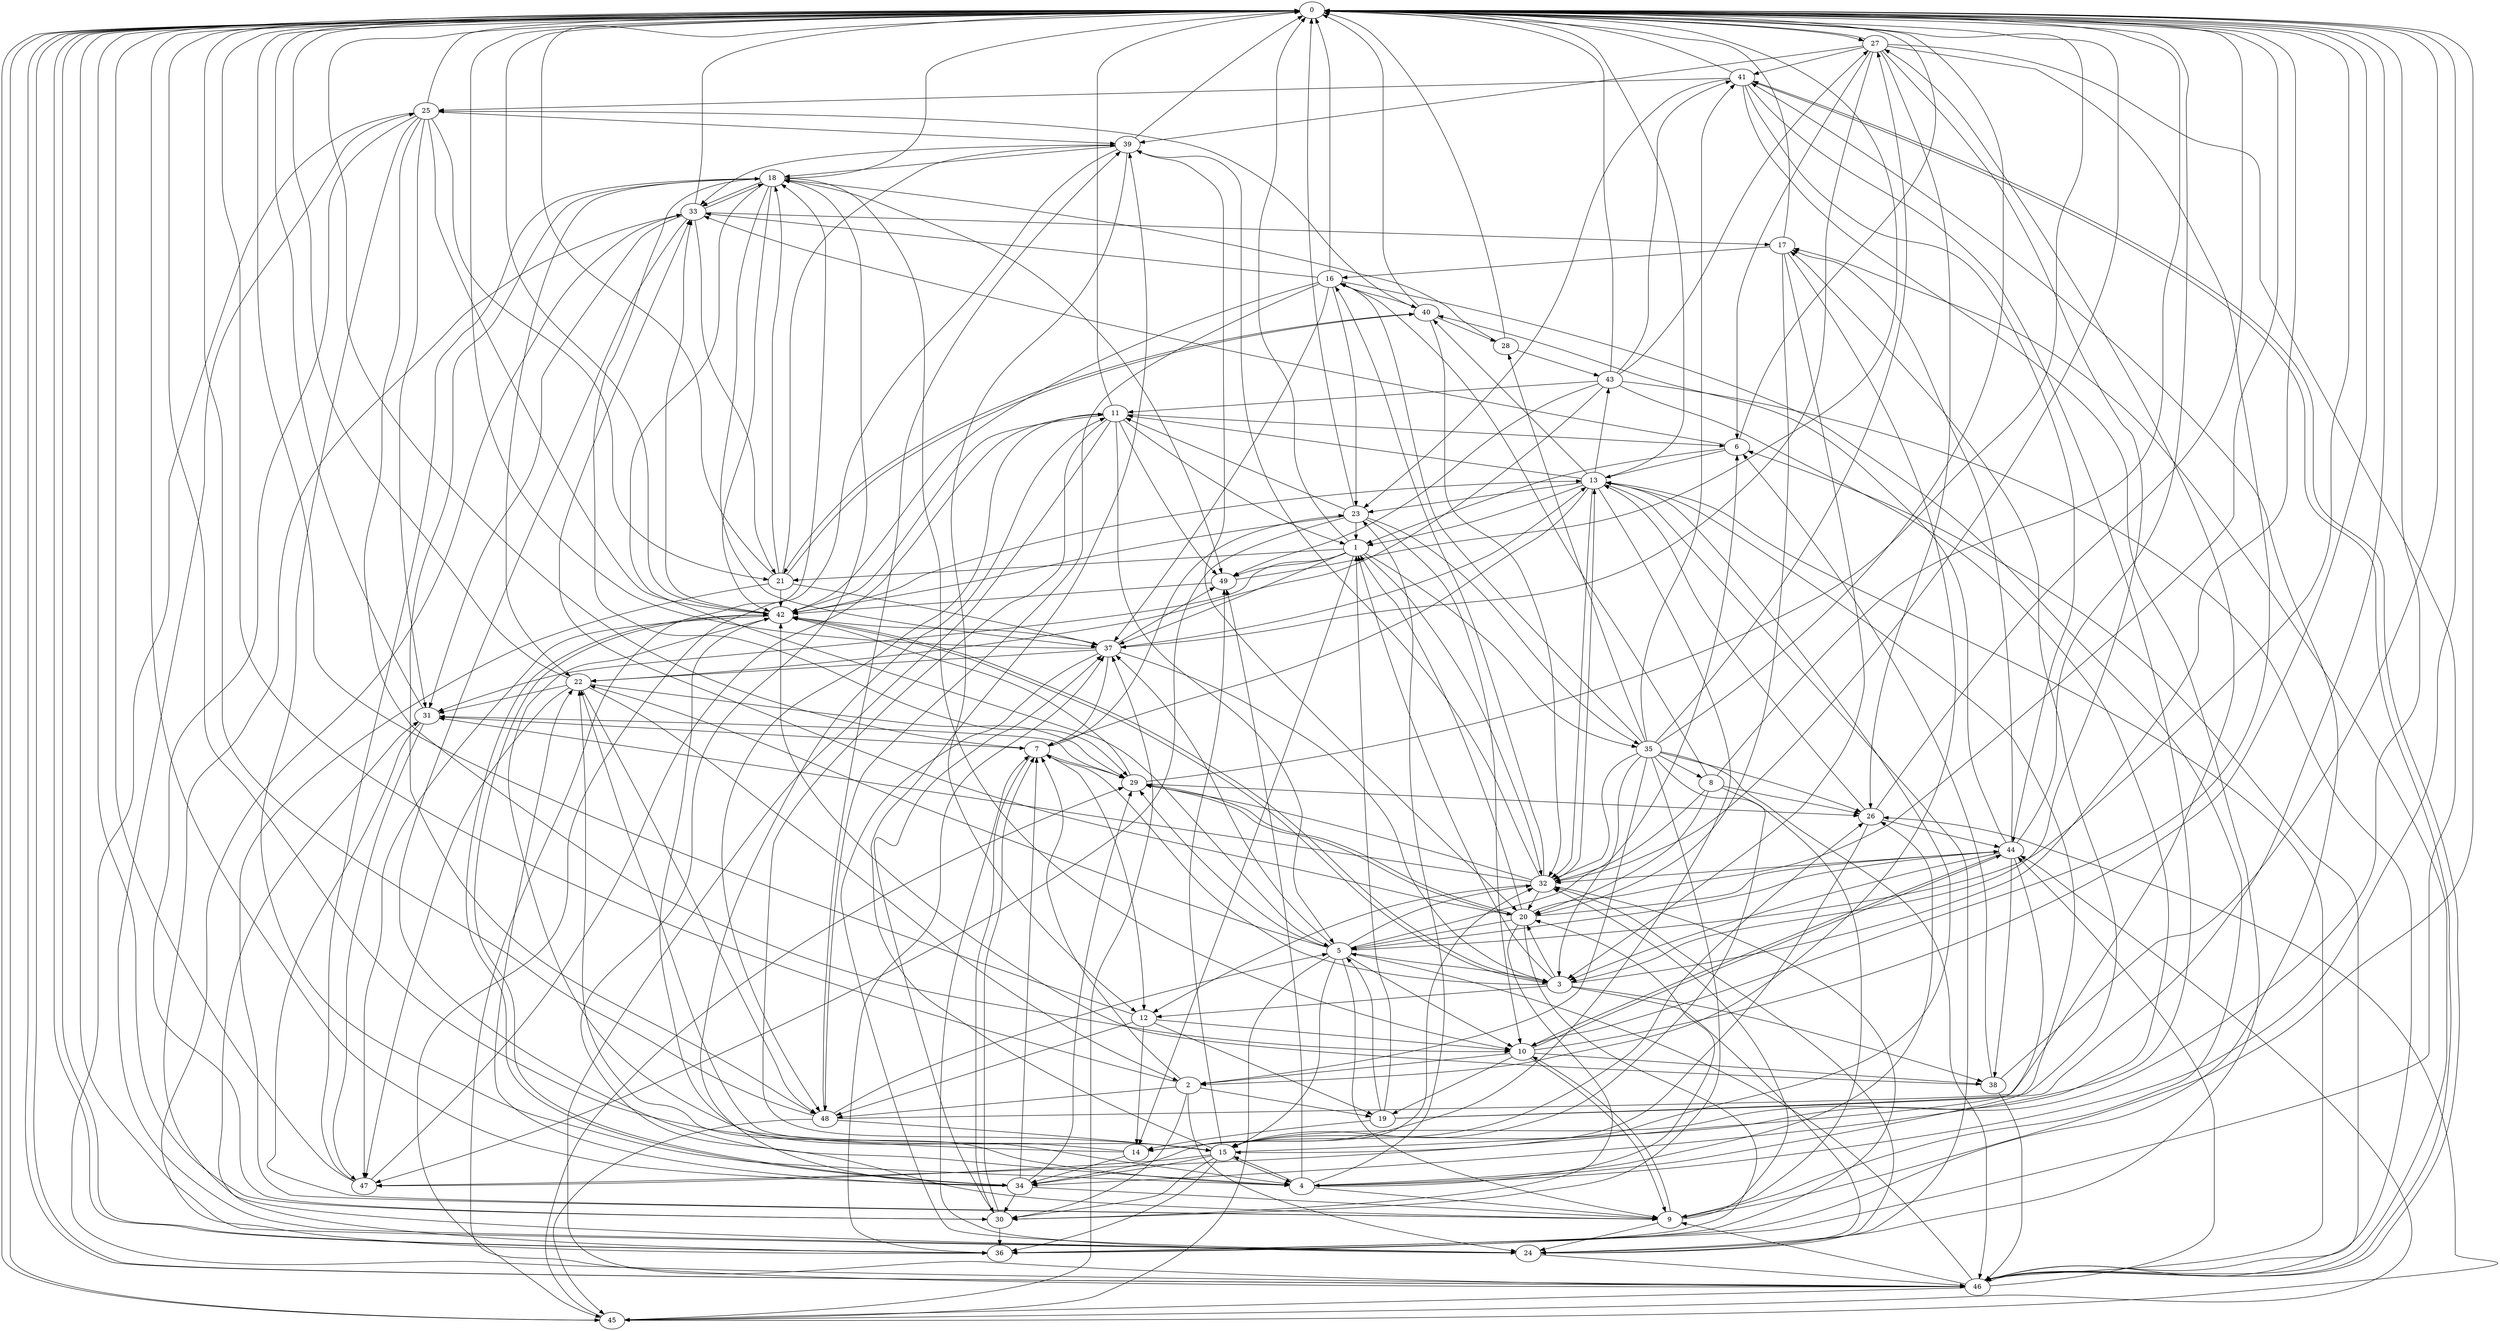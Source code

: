 strict digraph "" {
	0	 [component_delay=3];
	27	 [component_delay=3];
	0 -> 27	 [wire_delay=1];
	36	 [component_delay=3];
	0 -> 36	 [wire_delay=1];
	45	 [component_delay=3];
	0 -> 45	 [wire_delay=1];
	46	 [component_delay=3];
	0 -> 46	 [wire_delay=1];
	1	 [component_delay=3];
	1 -> 0	 [wire_delay=1];
	14	 [component_delay=3];
	1 -> 14	 [wire_delay=1];
	21	 [component_delay=3];
	1 -> 21	 [wire_delay=1];
	31	 [component_delay=3];
	1 -> 31	 [wire_delay=1];
	32	 [component_delay=3];
	1 -> 32	 [wire_delay=1];
	35	 [component_delay=3];
	1 -> 35	 [wire_delay=1];
	37	 [component_delay=3];
	1 -> 37	 [wire_delay=1];
	49	 [component_delay=3];
	1 -> 49	 [wire_delay=1];
	2	 [component_delay=3];
	2 -> 0	 [wire_delay=1];
	7	 [component_delay=3];
	2 -> 7	 [wire_delay=1];
	19	 [component_delay=3];
	2 -> 19	 [wire_delay=1];
	24	 [component_delay=3];
	2 -> 24	 [wire_delay=1];
	30	 [component_delay=3];
	2 -> 30	 [wire_delay=1];
	48	 [component_delay=3];
	2 -> 48	 [wire_delay=1];
	3	 [component_delay=3];
	3 -> 0	 [wire_delay=1];
	3 -> 1	 [wire_delay=1];
	3 -> 7	 [wire_delay=1];
	12	 [component_delay=3];
	3 -> 12	 [wire_delay=1];
	20	 [component_delay=3];
	3 -> 20	 [wire_delay=1];
	3 -> 24	 [wire_delay=1];
	38	 [component_delay=3];
	3 -> 38	 [wire_delay=1];
	42	 [component_delay=3];
	3 -> 42	 [wire_delay=1];
	4	 [component_delay=3];
	4 -> 0	 [wire_delay=1];
	9	 [component_delay=3];
	4 -> 9	 [wire_delay=1];
	15	 [component_delay=3];
	4 -> 15	 [wire_delay=1];
	4 -> 20	 [wire_delay=1];
	22	 [component_delay=3];
	4 -> 22	 [wire_delay=1];
	23	 [component_delay=3];
	4 -> 23	 [wire_delay=1];
	26	 [component_delay=3];
	4 -> 26	 [wire_delay=1];
	4 -> 49	 [wire_delay=1];
	5	 [component_delay=3];
	5 -> 0	 [wire_delay=1];
	5 -> 3	 [wire_delay=1];
	6	 [component_delay=3];
	5 -> 6	 [wire_delay=1];
	5 -> 9	 [wire_delay=1];
	10	 [component_delay=3];
	5 -> 10	 [wire_delay=1];
	5 -> 15	 [wire_delay=1];
	5 -> 22	 [wire_delay=1];
	29	 [component_delay=3];
	5 -> 29	 [wire_delay=1];
	5 -> 32	 [wire_delay=1];
	5 -> 37	 [wire_delay=1];
	5 -> 45	 [wire_delay=1];
	6 -> 0	 [wire_delay=1];
	6 -> 1	 [wire_delay=1];
	13	 [component_delay=3];
	6 -> 13	 [wire_delay=1];
	33	 [component_delay=3];
	6 -> 33	 [wire_delay=1];
	7 -> 0	 [wire_delay=1];
	7 -> 12	 [wire_delay=1];
	7 -> 23	 [wire_delay=1];
	7 -> 29	 [wire_delay=1];
	7 -> 30	 [wire_delay=1];
	8	 [component_delay=3];
	8 -> 0	 [wire_delay=1];
	8 -> 15	 [wire_delay=1];
	16	 [component_delay=3];
	8 -> 16	 [wire_delay=1];
	8 -> 20	 [wire_delay=1];
	8 -> 26	 [wire_delay=1];
	8 -> 32	 [wire_delay=1];
	9 -> 0	 [wire_delay=1];
	9 -> 10	 [wire_delay=1];
	18	 [component_delay=3];
	9 -> 18	 [wire_delay=1];
	9 -> 24	 [wire_delay=1];
	9 -> 32	 [wire_delay=1];
	10 -> 0	 [wire_delay=1];
	10 -> 2	 [wire_delay=1];
	10 -> 9	 [wire_delay=1];
	10 -> 19	 [wire_delay=1];
	10 -> 38	 [wire_delay=1];
	44	 [component_delay=3];
	10 -> 44	 [wire_delay=1];
	11	 [component_delay=3];
	11 -> 0	 [wire_delay=1];
	11 -> 1	 [wire_delay=1];
	11 -> 5	 [wire_delay=1];
	11 -> 6	 [wire_delay=1];
	11 -> 15	 [wire_delay=1];
	11 -> 42	 [wire_delay=1];
	11 -> 46	 [wire_delay=1];
	11 -> 48	 [wire_delay=1];
	11 -> 49	 [wire_delay=1];
	12 -> 0	 [wire_delay=1];
	12 -> 10	 [wire_delay=1];
	12 -> 14	 [wire_delay=1];
	12 -> 19	 [wire_delay=1];
	12 -> 48	 [wire_delay=1];
	13 -> 0	 [wire_delay=1];
	13 -> 1	 [wire_delay=1];
	13 -> 4	 [wire_delay=1];
	13 -> 7	 [wire_delay=1];
	13 -> 11	 [wire_delay=1];
	13 -> 14	 [wire_delay=1];
	13 -> 23	 [wire_delay=1];
	13 -> 24	 [wire_delay=1];
	13 -> 32	 [wire_delay=1];
	40	 [component_delay=3];
	13 -> 40	 [wire_delay=1];
	43	 [component_delay=3];
	13 -> 43	 [wire_delay=1];
	14 -> 0	 [wire_delay=1];
	14 -> 26	 [wire_delay=1];
	34	 [component_delay=3];
	14 -> 34	 [wire_delay=1];
	14 -> 42	 [wire_delay=1];
	15 -> 0	 [wire_delay=1];
	15 -> 4	 [wire_delay=1];
	15 -> 13	 [wire_delay=1];
	15 -> 22	 [wire_delay=1];
	15 -> 30	 [wire_delay=1];
	15 -> 34	 [wire_delay=1];
	15 -> 36	 [wire_delay=1];
	39	 [component_delay=3];
	15 -> 39	 [wire_delay=1];
	47	 [component_delay=3];
	15 -> 47	 [wire_delay=1];
	15 -> 49	 [wire_delay=1];
	16 -> 0	 [wire_delay=1];
	16 -> 9	 [wire_delay=1];
	16 -> 23	 [wire_delay=1];
	16 -> 33	 [wire_delay=1];
	16 -> 37	 [wire_delay=1];
	16 -> 40	 [wire_delay=1];
	16 -> 42	 [wire_delay=1];
	16 -> 48	 [wire_delay=1];
	17	 [component_delay=3];
	17 -> 0	 [wire_delay=1];
	17 -> 2	 [wire_delay=1];
	17 -> 3	 [wire_delay=1];
	17 -> 16	 [wire_delay=1];
	17 -> 20	 [wire_delay=1];
	18 -> 0	 [wire_delay=1];
	18 -> 5	 [wire_delay=1];
	18 -> 10	 [wire_delay=1];
	18 -> 22	 [wire_delay=1];
	18 -> 29	 [wire_delay=1];
	18 -> 33	 [wire_delay=1];
	18 -> 37	 [wire_delay=1];
	18 -> 42	 [wire_delay=1];
	18 -> 48	 [wire_delay=1];
	18 -> 49	 [wire_delay=1];
	19 -> 0	 [wire_delay=1];
	19 -> 1	 [wire_delay=1];
	19 -> 5	 [wire_delay=1];
	19 -> 14	 [wire_delay=1];
	19 -> 17	 [wire_delay=1];
	20 -> 0	 [wire_delay=1];
	20 -> 1	 [wire_delay=1];
	20 -> 5	 [wire_delay=1];
	20 -> 29	 [wire_delay=1];
	20 -> 30	 [wire_delay=1];
	20 -> 33	 [wire_delay=1];
	20 -> 36	 [wire_delay=1];
	20 -> 44	 [wire_delay=1];
	21 -> 0	 [wire_delay=1];
	21 -> 9	 [wire_delay=1];
	21 -> 18	 [wire_delay=1];
	21 -> 37	 [wire_delay=1];
	21 -> 39	 [wire_delay=1];
	21 -> 40	 [wire_delay=1];
	21 -> 42	 [wire_delay=1];
	22 -> 0	 [wire_delay=1];
	22 -> 2	 [wire_delay=1];
	22 -> 29	 [wire_delay=1];
	22 -> 31	 [wire_delay=1];
	22 -> 47	 [wire_delay=1];
	22 -> 48	 [wire_delay=1];
	23 -> 0	 [wire_delay=1];
	23 -> 1	 [wire_delay=1];
	23 -> 10	 [wire_delay=1];
	23 -> 11	 [wire_delay=1];
	23 -> 35	 [wire_delay=1];
	23 -> 42	 [wire_delay=1];
	23 -> 47	 [wire_delay=1];
	24 -> 0	 [wire_delay=1];
	24 -> 7	 [wire_delay=1];
	25	 [component_delay=3];
	24 -> 25	 [wire_delay=1];
	24 -> 32	 [wire_delay=1];
	24 -> 33	 [wire_delay=1];
	24 -> 46	 [wire_delay=1];
	25 -> 0	 [wire_delay=1];
	25 -> 4	 [wire_delay=1];
	25 -> 10	 [wire_delay=1];
	25 -> 21	 [wire_delay=1];
	25 -> 30	 [wire_delay=1];
	25 -> 31	 [wire_delay=1];
	25 -> 39	 [wire_delay=1];
	25 -> 42	 [wire_delay=1];
	25 -> 46	 [wire_delay=1];
	26 -> 0	 [wire_delay=1];
	26 -> 13	 [wire_delay=1];
	26 -> 15	 [wire_delay=1];
	26 -> 44	 [wire_delay=1];
	27 -> 0	 [wire_delay=1];
	27 -> 3	 [wire_delay=1];
	27 -> 6	 [wire_delay=1];
	27 -> 10	 [wire_delay=1];
	27 -> 26	 [wire_delay=1];
	27 -> 36	 [wire_delay=1];
	27 -> 37	 [wire_delay=1];
	27 -> 39	 [wire_delay=1];
	41	 [component_delay=3];
	27 -> 41	 [wire_delay=1];
	28	 [component_delay=3];
	28 -> 0	 [wire_delay=1];
	28 -> 18	 [wire_delay=1];
	28 -> 43	 [wire_delay=1];
	29 -> 0	 [wire_delay=1];
	29 -> 20	 [wire_delay=1];
	29 -> 26	 [wire_delay=1];
	29 -> 31	 [wire_delay=1];
	29 -> 42	 [wire_delay=1];
	30 -> 0	 [wire_delay=1];
	30 -> 7	 [wire_delay=1];
	30 -> 36	 [wire_delay=1];
	30 -> 37	 [wire_delay=1];
	31 -> 0	 [wire_delay=1];
	31 -> 7	 [wire_delay=1];
	31 -> 9	 [wire_delay=1];
	31 -> 47	 [wire_delay=1];
	32 -> 0	 [wire_delay=1];
	32 -> 12	 [wire_delay=1];
	32 -> 13	 [wire_delay=1];
	32 -> 16	 [wire_delay=1];
	32 -> 20	 [wire_delay=1];
	32 -> 29	 [wire_delay=1];
	32 -> 31	 [wire_delay=1];
	32 -> 36	 [wire_delay=1];
	32 -> 39	 [wire_delay=1];
	33 -> 0	 [wire_delay=1];
	33 -> 4	 [wire_delay=1];
	33 -> 17	 [wire_delay=1];
	33 -> 18	 [wire_delay=1];
	33 -> 21	 [wire_delay=1];
	33 -> 31	 [wire_delay=1];
	33 -> 36	 [wire_delay=1];
	34 -> 0	 [wire_delay=1];
	34 -> 7	 [wire_delay=1];
	34 -> 9	 [wire_delay=1];
	34 -> 11	 [wire_delay=1];
	34 -> 22	 [wire_delay=1];
	34 -> 29	 [wire_delay=1];
	34 -> 30	 [wire_delay=1];
	34 -> 32	 [wire_delay=1];
	34 -> 42	 [wire_delay=1];
	35 -> 0	 [wire_delay=1];
	35 -> 2	 [wire_delay=1];
	35 -> 3	 [wire_delay=1];
	35 -> 8	 [wire_delay=1];
	35 -> 9	 [wire_delay=1];
	35 -> 16	 [wire_delay=1];
	35 -> 26	 [wire_delay=1];
	35 -> 27	 [wire_delay=1];
	35 -> 28	 [wire_delay=1];
	35 -> 30	 [wire_delay=1];
	35 -> 32	 [wire_delay=1];
	35 -> 41	 [wire_delay=1];
	35 -> 46	 [wire_delay=1];
	36 -> 0	 [wire_delay=1];
	36 -> 31	 [wire_delay=1];
	36 -> 37	 [wire_delay=1];
	36 -> 41	 [wire_delay=1];
	37 -> 0	 [wire_delay=1];
	37 -> 3	 [wire_delay=1];
	37 -> 7	 [wire_delay=1];
	37 -> 13	 [wire_delay=1];
	37 -> 22	 [wire_delay=1];
	37 -> 24	 [wire_delay=1];
	37 -> 49	 [wire_delay=1];
	38 -> 0	 [wire_delay=1];
	38 -> 6	 [wire_delay=1];
	38 -> 42	 [wire_delay=1];
	38 -> 46	 [wire_delay=1];
	39 -> 0	 [wire_delay=1];
	39 -> 12	 [wire_delay=1];
	39 -> 18	 [wire_delay=1];
	39 -> 20	 [wire_delay=1];
	39 -> 33	 [wire_delay=1];
	39 -> 45	 [wire_delay=1];
	40 -> 0	 [wire_delay=1];
	40 -> 21	 [wire_delay=1];
	40 -> 25	 [wire_delay=1];
	40 -> 28	 [wire_delay=1];
	40 -> 32	 [wire_delay=1];
	41 -> 0	 [wire_delay=1];
	41 -> 23	 [wire_delay=1];
	41 -> 24	 [wire_delay=1];
	41 -> 25	 [wire_delay=1];
	41 -> 34	 [wire_delay=1];
	41 -> 44	 [wire_delay=1];
	41 -> 46	 [wire_delay=1];
	42 -> 0	 [wire_delay=1];
	42 -> 3	 [wire_delay=1];
	42 -> 4	 [wire_delay=1];
	42 -> 13	 [wire_delay=1];
	42 -> 33	 [wire_delay=1];
	42 -> 34	 [wire_delay=1];
	42 -> 37	 [wire_delay=1];
	42 -> 47	 [wire_delay=1];
	43 -> 0	 [wire_delay=1];
	43 -> 11	 [wire_delay=1];
	43 -> 15	 [wire_delay=1];
	43 -> 22	 [wire_delay=1];
	43 -> 27	 [wire_delay=1];
	43 -> 41	 [wire_delay=1];
	43 -> 46	 [wire_delay=1];
	43 -> 49	 [wire_delay=1];
	44 -> 0	 [wire_delay=1];
	44 -> 3	 [wire_delay=1];
	44 -> 5	 [wire_delay=1];
	44 -> 10	 [wire_delay=1];
	44 -> 17	 [wire_delay=1];
	44 -> 32	 [wire_delay=1];
	44 -> 38	 [wire_delay=1];
	44 -> 40	 [wire_delay=1];
	44 -> 47	 [wire_delay=1];
	45 -> 0	 [wire_delay=1];
	45 -> 26	 [wire_delay=1];
	45 -> 29	 [wire_delay=1];
	45 -> 37	 [wire_delay=1];
	45 -> 44	 [wire_delay=1];
	46 -> 0	 [wire_delay=1];
	46 -> 5	 [wire_delay=1];
	46 -> 6	 [wire_delay=1];
	46 -> 9	 [wire_delay=1];
	46 -> 13	 [wire_delay=1];
	46 -> 17	 [wire_delay=1];
	46 -> 18	 [wire_delay=1];
	46 -> 41	 [wire_delay=1];
	46 -> 44	 [wire_delay=1];
	46 -> 45	 [wire_delay=1];
	47 -> 0	 [wire_delay=1];
	47 -> 11	 [wire_delay=1];
	47 -> 18	 [wire_delay=1];
	48 -> 0	 [wire_delay=1];
	48 -> 5	 [wire_delay=1];
	48 -> 15	 [wire_delay=1];
	48 -> 27	 [wire_delay=1];
	48 -> 39	 [wire_delay=1];
	48 -> 45	 [wire_delay=1];
	49 -> 0	 [wire_delay=1];
	49 -> 42	 [wire_delay=1];
}
